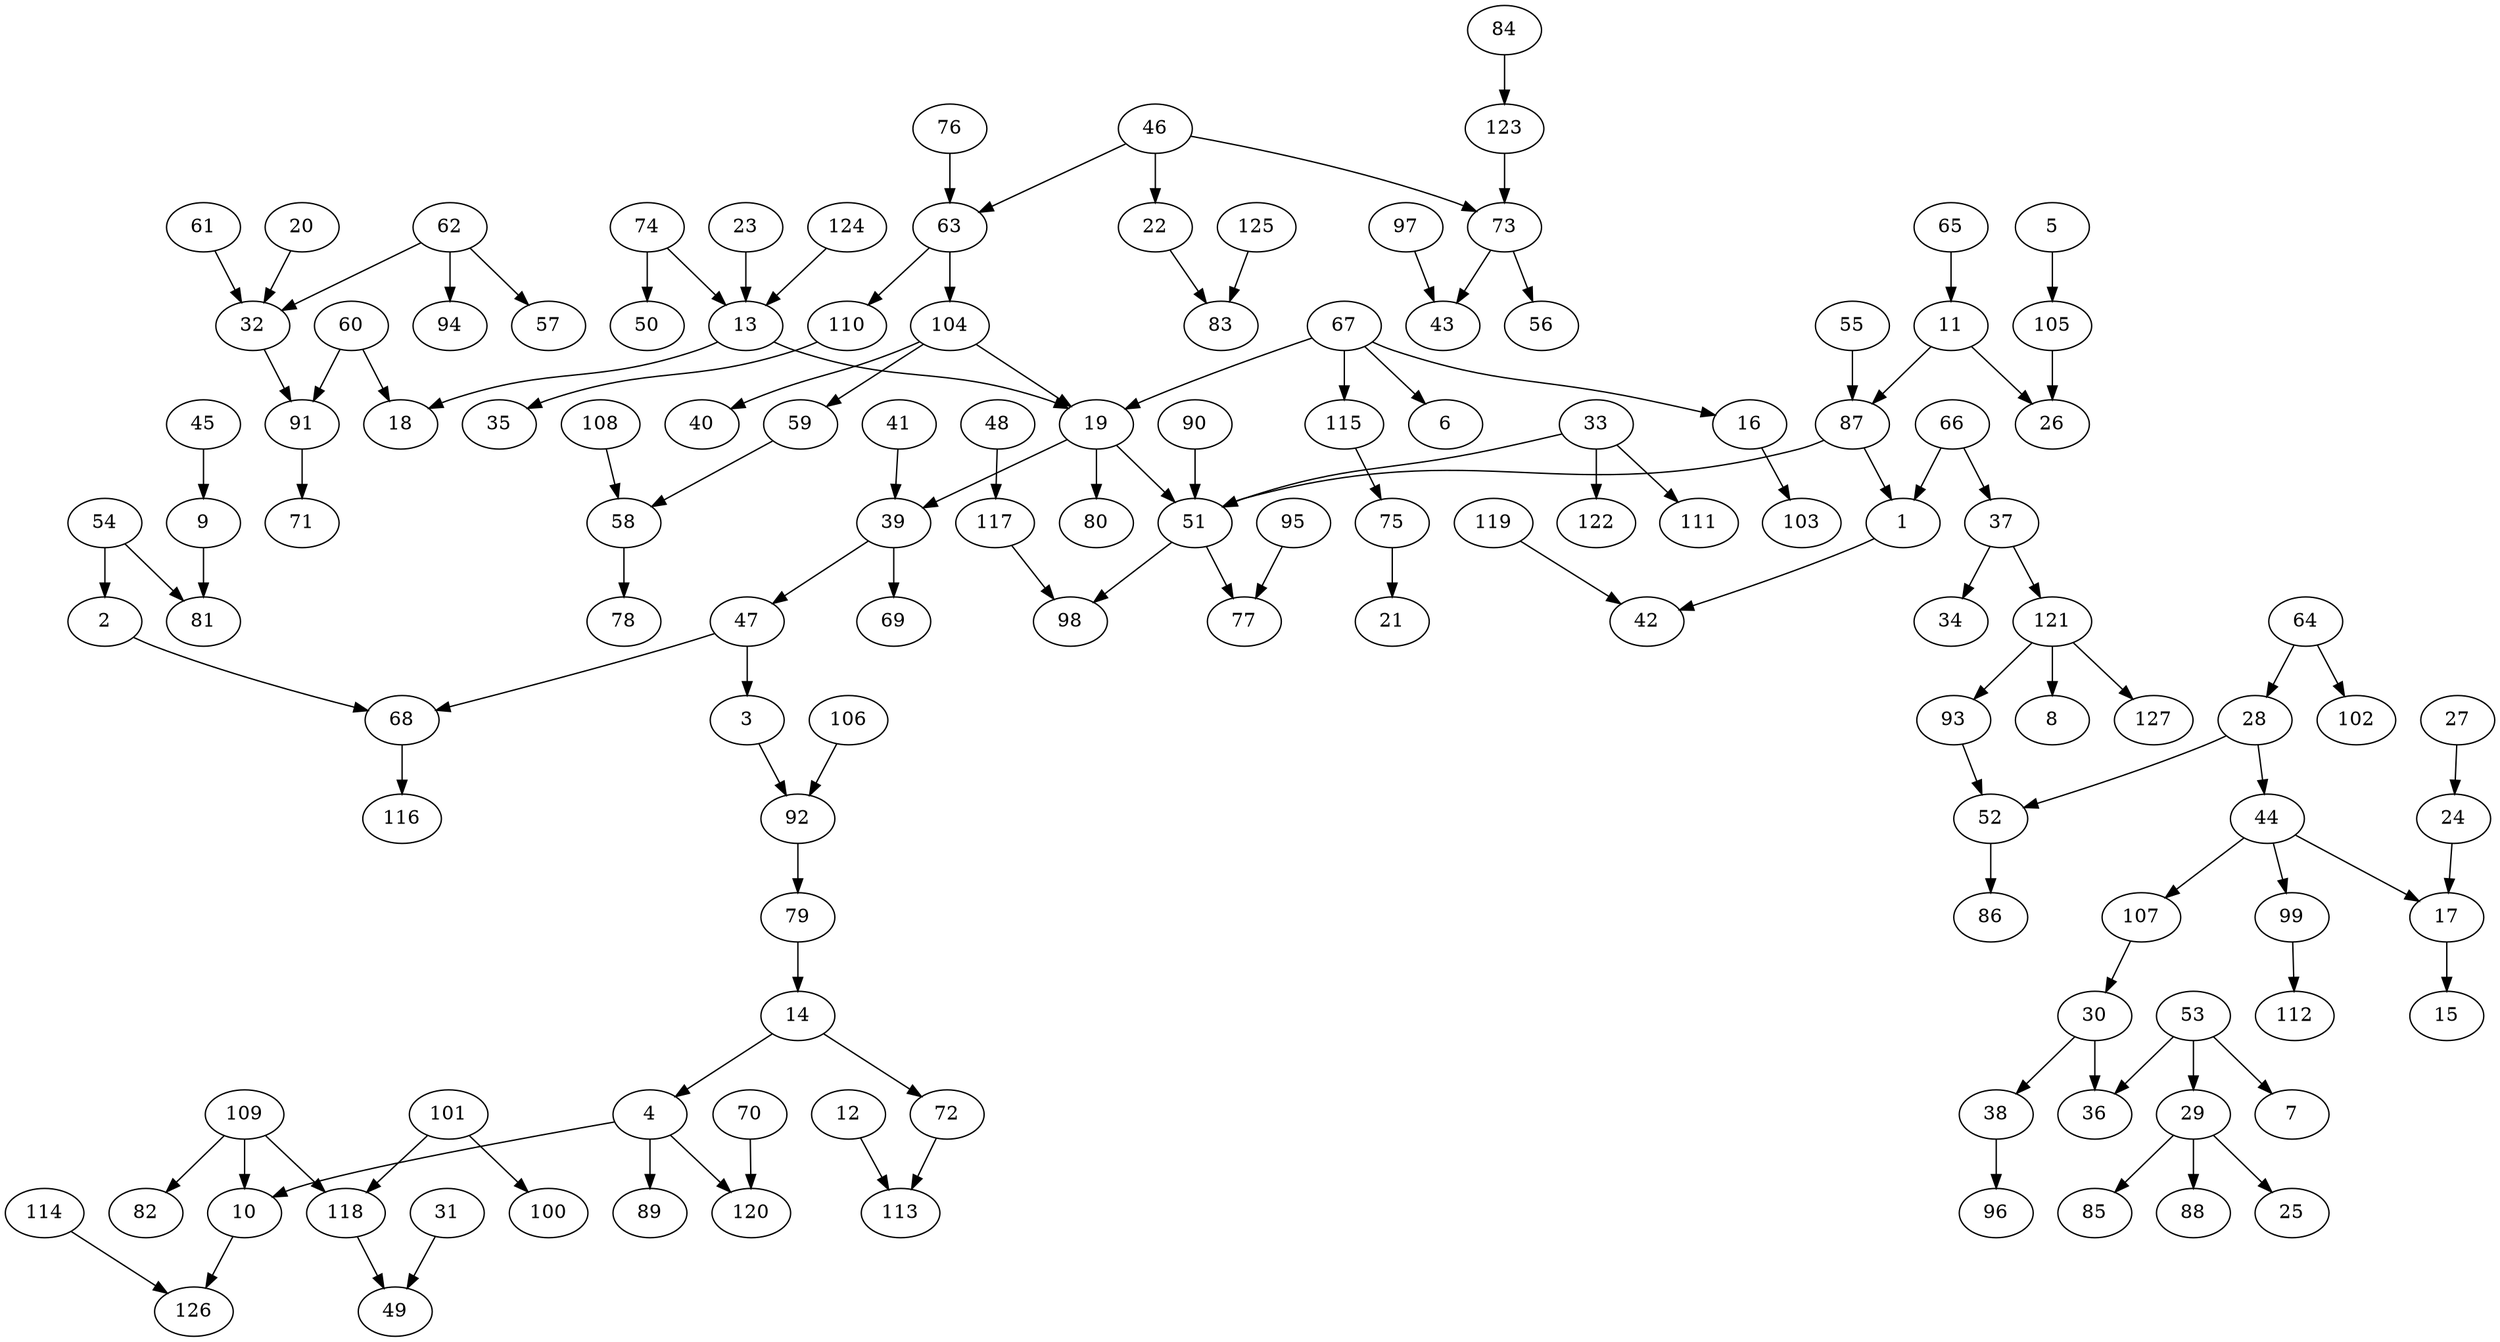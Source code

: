 digraph sample {
1 -> 42[color="black"];
2 -> 68[color="black"];
3 -> 92[color="black"];
4 -> 10[color="black"];
4 -> 89[color="black"];
4 -> 120[color="black"];
5 -> 105[color="black"];
9 -> 81[color="black"];
10 -> 126[color="black"];
11 -> 26[color="black"];
11 -> 87[color="black"];
12 -> 113[color="black"];
13 -> 18[color="black"];
13 -> 19[color="black"];
14 -> 4[color="black"];
14 -> 72[color="black"];
16 -> 103[color="black"];
17 -> 15[color="black"];
19 -> 39[color="black"];
19 -> 51[color="black"];
19 -> 80[color="black"];
20 -> 32[color="black"];
22 -> 83[color="black"];
23 -> 13[color="black"];
24 -> 17[color="black"];
27 -> 24[color="black"];
28 -> 44[color="black"];
28 -> 52[color="black"];
29 -> 25[color="black"];
29 -> 85[color="black"];
29 -> 88[color="black"];
30 -> 36[color="black"];
30 -> 38[color="black"];
31 -> 49[color="black"];
32 -> 91[color="black"];
33 -> 51[color="black"];
33 -> 111[color="black"];
33 -> 122[color="black"];
37 -> 34[color="black"];
37 -> 121[color="black"];
38 -> 96[color="black"];
39 -> 47[color="black"];
39 -> 69[color="black"];
41 -> 39[color="black"];
44 -> 17[color="black"];
44 -> 99[color="black"];
44 -> 107[color="black"];
45 -> 9[color="black"];
46 -> 22[color="black"];
46 -> 63[color="black"];
46 -> 73[color="black"];
47 -> 3[color="black"];
47 -> 68[color="black"];
48 -> 117[color="black"];
51 -> 77[color="black"];
51 -> 98[color="black"];
52 -> 86[color="black"];
53 -> 7[color="black"];
53 -> 29[color="black"];
53 -> 36[color="black"];
54 -> 2[color="black"];
54 -> 81[color="black"];
55 -> 87[color="black"];
58 -> 78[color="black"];
59 -> 58[color="black"];
60 -> 18[color="black"];
60 -> 91[color="black"];
61 -> 32[color="black"];
62 -> 32[color="black"];
62 -> 57[color="black"];
62 -> 94[color="black"];
63 -> 104[color="black"];
63 -> 110[color="black"];
64 -> 28[color="black"];
64 -> 102[color="black"];
65 -> 11[color="black"];
66 -> 1[color="black"];
66 -> 37[color="black"];
67 -> 6[color="black"];
67 -> 16[color="black"];
67 -> 19[color="black"];
67 -> 115[color="black"];
68 -> 116[color="black"];
70 -> 120[color="black"];
72 -> 113[color="black"];
73 -> 43[color="black"];
73 -> 56[color="black"];
74 -> 13[color="black"];
74 -> 50[color="black"];
75 -> 21[color="black"];
76 -> 63[color="black"];
79 -> 14[color="black"];
84 -> 123[color="black"];
87 -> 1[color="black"];
87 -> 51[color="black"];
90 -> 51[color="black"];
91 -> 71[color="black"];
92 -> 79[color="black"];
93 -> 52[color="black"];
95 -> 77[color="black"];
97 -> 43[color="black"];
99 -> 112[color="black"];
101 -> 100[color="black"];
101 -> 118[color="black"];
104 -> 19[color="black"];
104 -> 40[color="black"];
104 -> 59[color="black"];
105 -> 26[color="black"];
106 -> 92[color="black"];
107 -> 30[color="black"];
108 -> 58[color="black"];
109 -> 10[color="black"];
109 -> 82[color="black"];
109 -> 118[color="black"];
110 -> 35[color="black"];
114 -> 126[color="black"];
115 -> 75[color="black"];
117 -> 98[color="black"];
118 -> 49[color="black"];
119 -> 42[color="black"];
121 -> 8[color="black"];
121 -> 93[color="black"];
121 -> 127[color="black"];
123 -> 73[color="black"];
124 -> 13[color="black"];
125 -> 83[color="black"];
}